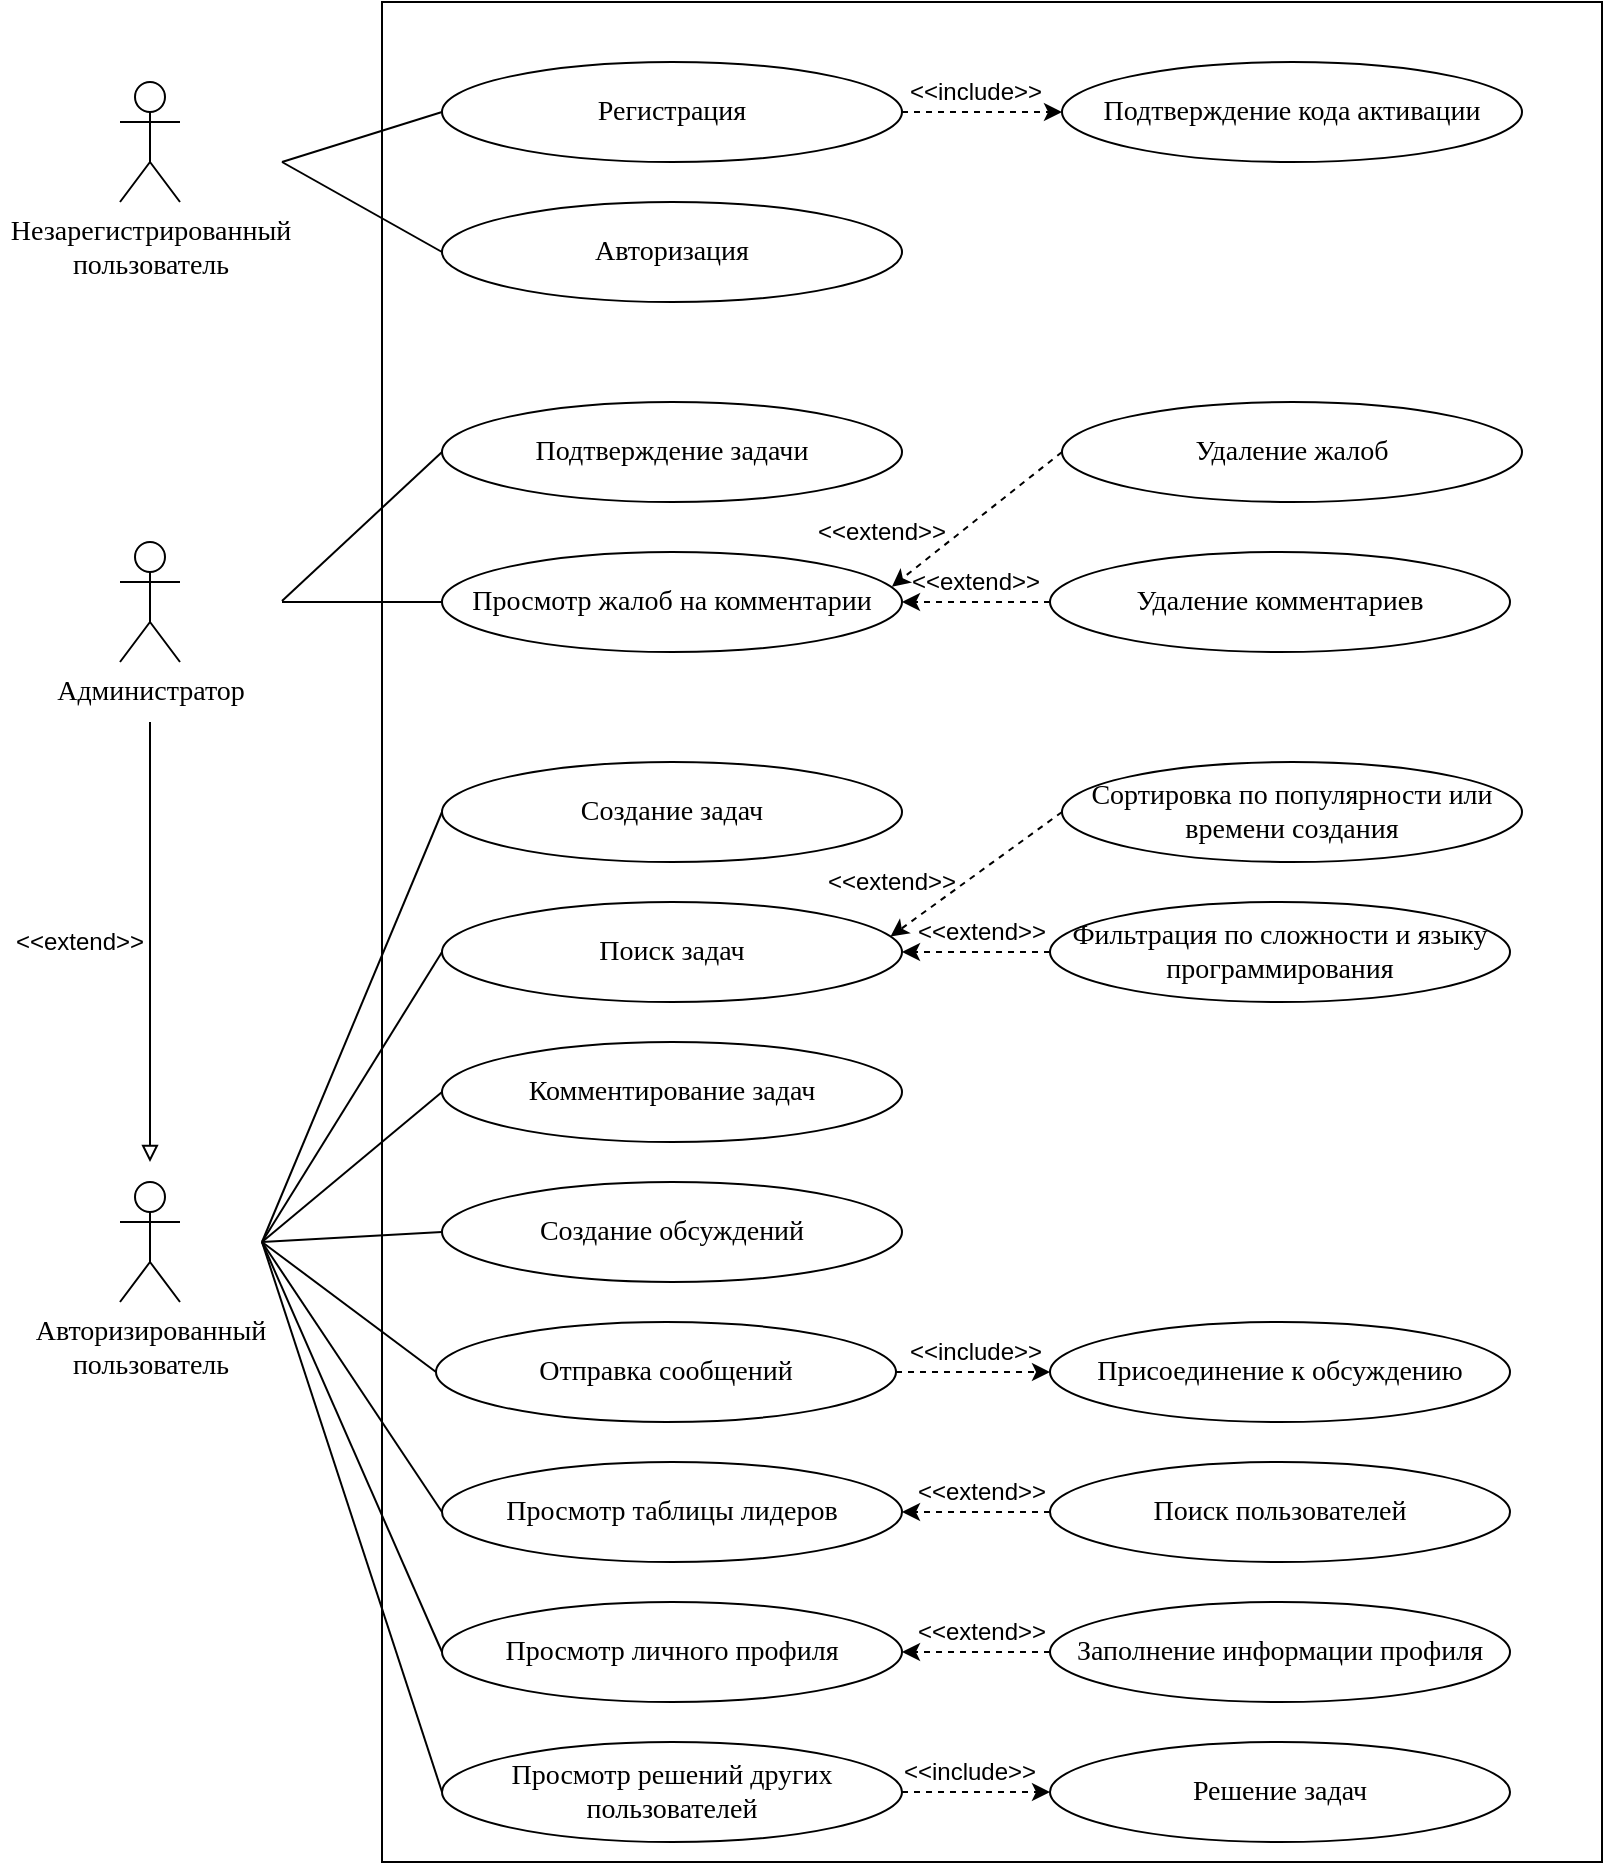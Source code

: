 <mxfile version="22.1.8" type="device">
  <diagram name="Страница 1" id="cZJAvvumR1f1iQ78-VV6">
    <mxGraphModel dx="999" dy="993" grid="0" gridSize="10" guides="1" tooltips="1" connect="1" arrows="1" fold="1" page="0" pageScale="1" pageWidth="827" pageHeight="1169" math="0" shadow="0">
      <root>
        <mxCell id="0" />
        <mxCell id="1" parent="0" />
        <mxCell id="ceJ1qJqe-UXo6vFpMRFe-4" value="" style="rounded=0;whiteSpace=wrap;html=1;" parent="1" vertex="1">
          <mxGeometry x="1380" y="80" width="610" height="930" as="geometry" />
        </mxCell>
        <mxCell id="G4qy4P3mySwCrmxL-B7K-1" style="edgeStyle=orthogonalEdgeStyle;rounded=0;orthogonalLoop=1;jettySize=auto;html=1;exitX=1;exitY=0.5;exitDx=0;exitDy=0;entryX=0;entryY=0.5;entryDx=0;entryDy=0;dashed=1;" edge="1" parent="1" source="ceJ1qJqe-UXo6vFpMRFe-3" target="acn1A1ULvDet1m9HGMsg-3">
          <mxGeometry relative="1" as="geometry" />
        </mxCell>
        <mxCell id="ceJ1qJqe-UXo6vFpMRFe-3" value="&lt;font face=&quot;Times New Roman&quot; style=&quot;font-size: 14px;&quot;&gt;Регистрация&lt;/font&gt;" style="ellipse;whiteSpace=wrap;html=1;" parent="1" vertex="1">
          <mxGeometry x="1410" y="110" width="230" height="50" as="geometry" />
        </mxCell>
        <mxCell id="ceJ1qJqe-UXo6vFpMRFe-6" value="&lt;font style=&quot;font-size: 14px;&quot; face=&quot;Times New Roman&quot;&gt;Незарегистрированный&lt;br&gt;пользователь&lt;/font&gt;" style="shape=umlActor;verticalLabelPosition=bottom;verticalAlign=top;html=1;outlineConnect=0;" parent="1" vertex="1">
          <mxGeometry x="1249" y="120" width="30" height="60" as="geometry" />
        </mxCell>
        <mxCell id="ceJ1qJqe-UXo6vFpMRFe-7" value="" style="endArrow=none;html=1;rounded=0;entryX=0;entryY=0.5;entryDx=0;entryDy=0;endFill=0;" parent="1" target="ceJ1qJqe-UXo6vFpMRFe-3" edge="1">
          <mxGeometry width="50" height="50" relative="1" as="geometry">
            <mxPoint x="1330" y="160" as="sourcePoint" />
            <mxPoint x="1070" y="220" as="targetPoint" />
          </mxGeometry>
        </mxCell>
        <mxCell id="ceJ1qJqe-UXo6vFpMRFe-8" value="&lt;font style=&quot;font-size: 14px;&quot; face=&quot;Times New Roman&quot;&gt;Авторизированный&lt;br&gt;пользователь&lt;/font&gt;" style="shape=umlActor;verticalLabelPosition=bottom;verticalAlign=top;html=1;outlineConnect=0;" parent="1" vertex="1">
          <mxGeometry x="1249" y="670" width="30" height="60" as="geometry" />
        </mxCell>
        <mxCell id="ceJ1qJqe-UXo6vFpMRFe-21" value="&lt;font face=&quot;Times New Roman&quot;&gt;&lt;span style=&quot;font-size: 14px;&quot;&gt;Администратор&lt;/span&gt;&lt;/font&gt;" style="shape=umlActor;verticalLabelPosition=bottom;verticalAlign=top;html=1;outlineConnect=0;" parent="1" vertex="1">
          <mxGeometry x="1249" y="350" width="30" height="60" as="geometry" />
        </mxCell>
        <mxCell id="ceJ1qJqe-UXo6vFpMRFe-22" value="&lt;font face=&quot;Times New Roman&quot; style=&quot;font-size: 14px;&quot;&gt;Подтверждение задачи&lt;/font&gt;" style="ellipse;whiteSpace=wrap;html=1;" parent="1" vertex="1">
          <mxGeometry x="1410" y="280" width="230" height="50" as="geometry" />
        </mxCell>
        <mxCell id="ceJ1qJqe-UXo6vFpMRFe-23" value="&lt;font face=&quot;Times New Roman&quot;&gt;&lt;span style=&quot;font-size: 14px;&quot;&gt;Просмотр жалоб на комментарии&lt;/span&gt;&lt;/font&gt;" style="ellipse;whiteSpace=wrap;html=1;" parent="1" vertex="1">
          <mxGeometry x="1410" y="355" width="230" height="50" as="geometry" />
        </mxCell>
        <mxCell id="ceJ1qJqe-UXo6vFpMRFe-25" value="" style="endArrow=none;html=1;rounded=0;entryX=0;entryY=0.5;entryDx=0;entryDy=0;endFill=0;" parent="1" target="ceJ1qJqe-UXo6vFpMRFe-22" edge="1">
          <mxGeometry width="50" height="50" relative="1" as="geometry">
            <mxPoint x="1330" y="379.5" as="sourcePoint" />
            <mxPoint x="1410" y="379.5" as="targetPoint" />
          </mxGeometry>
        </mxCell>
        <mxCell id="ceJ1qJqe-UXo6vFpMRFe-26" value="" style="endArrow=none;html=1;rounded=0;entryX=0;entryY=0.5;entryDx=0;entryDy=0;endFill=0;" parent="1" target="ceJ1qJqe-UXo6vFpMRFe-23" edge="1">
          <mxGeometry width="50" height="50" relative="1" as="geometry">
            <mxPoint x="1330" y="380" as="sourcePoint" />
            <mxPoint x="1420" y="355" as="targetPoint" />
          </mxGeometry>
        </mxCell>
        <mxCell id="F56ZDK0QEWh_bCKNuXug-1" value="&lt;font face=&quot;Times New Roman&quot;&gt;&lt;span style=&quot;font-size: 14px;&quot;&gt;Авторизация&lt;/span&gt;&lt;/font&gt;" style="ellipse;whiteSpace=wrap;html=1;" parent="1" vertex="1">
          <mxGeometry x="1410" y="180" width="230" height="50" as="geometry" />
        </mxCell>
        <mxCell id="F56ZDK0QEWh_bCKNuXug-2" value="" style="endArrow=none;html=1;rounded=0;entryX=0;entryY=0.5;entryDx=0;entryDy=0;endFill=0;" parent="1" target="F56ZDK0QEWh_bCKNuXug-1" edge="1">
          <mxGeometry width="50" height="50" relative="1" as="geometry">
            <mxPoint x="1330" y="160" as="sourcePoint" />
            <mxPoint x="1420" y="145" as="targetPoint" />
          </mxGeometry>
        </mxCell>
        <mxCell id="acn1A1ULvDet1m9HGMsg-3" value="&lt;font face=&quot;Times New Roman&quot;&gt;&lt;span style=&quot;font-size: 14px;&quot;&gt;Подтверждение кода активации&lt;/span&gt;&lt;/font&gt;" style="ellipse;whiteSpace=wrap;html=1;" parent="1" vertex="1">
          <mxGeometry x="1720" y="110" width="230" height="50" as="geometry" />
        </mxCell>
        <mxCell id="acn1A1ULvDet1m9HGMsg-5" value="&amp;lt;&amp;lt;include&amp;gt;&amp;gt;" style="text;html=1;strokeColor=none;fillColor=none;align=center;verticalAlign=middle;whiteSpace=wrap;rounded=0;" parent="1" vertex="1">
          <mxGeometry x="1637" y="110" width="80" height="30" as="geometry" />
        </mxCell>
        <mxCell id="acn1A1ULvDet1m9HGMsg-9" value="" style="endArrow=block;html=1;rounded=0;endFill=0;" parent="1" edge="1">
          <mxGeometry width="50" height="50" relative="1" as="geometry">
            <mxPoint x="1264" y="440" as="sourcePoint" />
            <mxPoint x="1264" y="660" as="targetPoint" />
          </mxGeometry>
        </mxCell>
        <mxCell id="acn1A1ULvDet1m9HGMsg-11" value="&amp;lt;&amp;lt;extend&amp;gt;&amp;gt;" style="text;html=1;strokeColor=none;fillColor=none;align=center;verticalAlign=middle;whiteSpace=wrap;rounded=0;" parent="1" vertex="1">
          <mxGeometry x="1189" y="535" width="80" height="30" as="geometry" />
        </mxCell>
        <mxCell id="G4qy4P3mySwCrmxL-B7K-6" style="edgeStyle=orthogonalEdgeStyle;rounded=0;orthogonalLoop=1;jettySize=auto;html=1;exitX=0;exitY=0.5;exitDx=0;exitDy=0;entryX=1;entryY=0.5;entryDx=0;entryDy=0;dashed=1;" edge="1" parent="1" source="acn1A1ULvDet1m9HGMsg-15" target="ceJ1qJqe-UXo6vFpMRFe-23">
          <mxGeometry relative="1" as="geometry" />
        </mxCell>
        <mxCell id="acn1A1ULvDet1m9HGMsg-15" value="&lt;font face=&quot;Times New Roman&quot; style=&quot;font-size: 14px;&quot;&gt;Удаление комментариев&lt;/font&gt;" style="ellipse;whiteSpace=wrap;html=1;" parent="1" vertex="1">
          <mxGeometry x="1714" y="355" width="230" height="50" as="geometry" />
        </mxCell>
        <mxCell id="acn1A1ULvDet1m9HGMsg-23" value="&lt;font face=&quot;Times New Roman&quot; style=&quot;font-size: 14px;&quot;&gt;Создание задач&lt;/font&gt;" style="ellipse;whiteSpace=wrap;html=1;" parent="1" vertex="1">
          <mxGeometry x="1410" y="460" width="230" height="50" as="geometry" />
        </mxCell>
        <mxCell id="acn1A1ULvDet1m9HGMsg-24" value="" style="endArrow=none;html=1;rounded=0;entryX=0;entryY=0.5;entryDx=0;entryDy=0;endFill=0;" parent="1" target="acn1A1ULvDet1m9HGMsg-23" edge="1">
          <mxGeometry width="50" height="50" relative="1" as="geometry">
            <mxPoint x="1320" y="700" as="sourcePoint" />
            <mxPoint x="1420" y="315" as="targetPoint" />
          </mxGeometry>
        </mxCell>
        <mxCell id="acn1A1ULvDet1m9HGMsg-29" value="&lt;font face=&quot;Times New Roman&quot; style=&quot;font-size: 14px;&quot;&gt;Поиск задач&lt;/font&gt;" style="ellipse;whiteSpace=wrap;html=1;" parent="1" vertex="1">
          <mxGeometry x="1410" y="530" width="230" height="50" as="geometry" />
        </mxCell>
        <mxCell id="acn1A1ULvDet1m9HGMsg-30" value="&lt;font face=&quot;Times New Roman&quot; style=&quot;font-size: 14px;&quot;&gt;Сортировка по популярности или времени создания&lt;/font&gt;" style="ellipse;whiteSpace=wrap;html=1;" parent="1" vertex="1">
          <mxGeometry x="1720" y="460" width="230" height="50" as="geometry" />
        </mxCell>
        <mxCell id="acn1A1ULvDet1m9HGMsg-35" style="edgeStyle=orthogonalEdgeStyle;rounded=0;orthogonalLoop=1;jettySize=auto;html=1;exitX=0;exitY=0.5;exitDx=0;exitDy=0;entryX=1;entryY=0.5;entryDx=0;entryDy=0;dashed=1;" parent="1" source="acn1A1ULvDet1m9HGMsg-31" target="acn1A1ULvDet1m9HGMsg-29" edge="1">
          <mxGeometry relative="1" as="geometry" />
        </mxCell>
        <mxCell id="acn1A1ULvDet1m9HGMsg-31" value="&lt;font face=&quot;Times New Roman&quot; style=&quot;font-size: 14px;&quot;&gt;Фильтрация по сложности и языку программирования&lt;/font&gt;" style="ellipse;whiteSpace=wrap;html=1;" parent="1" vertex="1">
          <mxGeometry x="1714" y="530" width="230" height="50" as="geometry" />
        </mxCell>
        <mxCell id="acn1A1ULvDet1m9HGMsg-32" value="" style="endArrow=classic;html=1;rounded=0;exitX=0;exitY=0.5;exitDx=0;exitDy=0;entryX=0.975;entryY=0.346;entryDx=0;entryDy=0;entryPerimeter=0;dashed=1;" parent="1" source="acn1A1ULvDet1m9HGMsg-30" target="acn1A1ULvDet1m9HGMsg-29" edge="1">
          <mxGeometry width="50" height="50" relative="1" as="geometry">
            <mxPoint x="1410" y="540" as="sourcePoint" />
            <mxPoint x="1635" y="552" as="targetPoint" />
          </mxGeometry>
        </mxCell>
        <mxCell id="acn1A1ULvDet1m9HGMsg-33" value="&amp;lt;&amp;lt;extend&amp;gt;&amp;gt;" style="text;html=1;strokeColor=none;fillColor=none;align=center;verticalAlign=middle;whiteSpace=wrap;rounded=0;" parent="1" vertex="1">
          <mxGeometry x="1595" y="505" width="80" height="30" as="geometry" />
        </mxCell>
        <mxCell id="acn1A1ULvDet1m9HGMsg-34" value="&amp;lt;&amp;lt;extend&amp;gt;&amp;gt;" style="text;html=1;strokeColor=none;fillColor=none;align=center;verticalAlign=middle;whiteSpace=wrap;rounded=0;dashed=1;" parent="1" vertex="1">
          <mxGeometry x="1640" y="530" width="80" height="30" as="geometry" />
        </mxCell>
        <mxCell id="acn1A1ULvDet1m9HGMsg-36" value="&lt;font face=&quot;Times New Roman&quot; style=&quot;font-size: 14px;&quot;&gt;Комментирование задач&lt;/font&gt;" style="ellipse;whiteSpace=wrap;html=1;" parent="1" vertex="1">
          <mxGeometry x="1410" y="600" width="230" height="50" as="geometry" />
        </mxCell>
        <mxCell id="acn1A1ULvDet1m9HGMsg-37" value="&lt;font face=&quot;Times New Roman&quot; style=&quot;font-size: 14px;&quot;&gt;Создание обсуждений&lt;/font&gt;" style="ellipse;whiteSpace=wrap;html=1;" parent="1" vertex="1">
          <mxGeometry x="1410" y="670" width="230" height="50" as="geometry" />
        </mxCell>
        <mxCell id="acn1A1ULvDet1m9HGMsg-43" value="&lt;font face=&quot;Times New Roman&quot;&gt;&lt;span style=&quot;font-size: 14px;&quot;&gt;Присоединение к обсуждению&lt;/span&gt;&lt;/font&gt;" style="ellipse;whiteSpace=wrap;html=1;" parent="1" vertex="1">
          <mxGeometry x="1714" y="740" width="230" height="50" as="geometry" />
        </mxCell>
        <mxCell id="acn1A1ULvDet1m9HGMsg-44" style="edgeStyle=orthogonalEdgeStyle;rounded=0;orthogonalLoop=1;jettySize=auto;html=1;exitX=1;exitY=0.5;exitDx=0;exitDy=0;entryX=0;entryY=0.5;entryDx=0;entryDy=0;dashed=1;" parent="1" edge="1" source="G4qy4P3mySwCrmxL-B7K-9">
          <mxGeometry relative="1" as="geometry">
            <mxPoint x="1640" y="765" as="sourcePoint" />
            <mxPoint x="1714" y="765" as="targetPoint" />
          </mxGeometry>
        </mxCell>
        <mxCell id="acn1A1ULvDet1m9HGMsg-46" value="&amp;lt;&amp;lt;include&amp;gt;&amp;gt;" style="text;html=1;strokeColor=none;fillColor=none;align=center;verticalAlign=middle;whiteSpace=wrap;rounded=0;" parent="1" vertex="1">
          <mxGeometry x="1640" y="740" width="74" height="30" as="geometry" />
        </mxCell>
        <mxCell id="acn1A1ULvDet1m9HGMsg-47" value="&lt;font face=&quot;Times New Roman&quot; style=&quot;font-size: 14px;&quot;&gt;Просмотр таблицы лидеров&lt;/font&gt;" style="ellipse;whiteSpace=wrap;html=1;" parent="1" vertex="1">
          <mxGeometry x="1410" y="810" width="230" height="50" as="geometry" />
        </mxCell>
        <mxCell id="acn1A1ULvDet1m9HGMsg-48" value="&lt;font face=&quot;Times New Roman&quot;&gt;&lt;span style=&quot;font-size: 14px;&quot;&gt;Просмотр личного профиля&lt;/span&gt;&lt;/font&gt;" style="ellipse;whiteSpace=wrap;html=1;" parent="1" vertex="1">
          <mxGeometry x="1410" y="880" width="230" height="50" as="geometry" />
        </mxCell>
        <mxCell id="G4qy4P3mySwCrmxL-B7K-13" style="edgeStyle=orthogonalEdgeStyle;rounded=0;orthogonalLoop=1;jettySize=auto;html=1;exitX=1;exitY=0.5;exitDx=0;exitDy=0;entryX=0;entryY=0.5;entryDx=0;entryDy=0;dashed=1;" edge="1" parent="1" source="acn1A1ULvDet1m9HGMsg-51" target="G4qy4P3mySwCrmxL-B7K-12">
          <mxGeometry relative="1" as="geometry" />
        </mxCell>
        <mxCell id="acn1A1ULvDet1m9HGMsg-51" value="&lt;font face=&quot;Times New Roman&quot;&gt;&lt;span style=&quot;font-size: 14px;&quot;&gt;Просмотр решений других пользователей&lt;/span&gt;&lt;/font&gt;" style="ellipse;whiteSpace=wrap;html=1;" parent="1" vertex="1">
          <mxGeometry x="1410" y="950" width="230" height="50" as="geometry" />
        </mxCell>
        <mxCell id="acn1A1ULvDet1m9HGMsg-53" value="" style="endArrow=none;html=1;rounded=0;entryX=0;entryY=0.5;entryDx=0;entryDy=0;endFill=0;" parent="1" target="acn1A1ULvDet1m9HGMsg-29" edge="1">
          <mxGeometry width="50" height="50" relative="1" as="geometry">
            <mxPoint x="1320" y="700" as="sourcePoint" />
            <mxPoint x="1420" y="495" as="targetPoint" />
          </mxGeometry>
        </mxCell>
        <mxCell id="acn1A1ULvDet1m9HGMsg-54" value="" style="endArrow=none;html=1;rounded=0;entryX=0;entryY=0.5;entryDx=0;entryDy=0;endFill=0;" parent="1" target="acn1A1ULvDet1m9HGMsg-36" edge="1">
          <mxGeometry width="50" height="50" relative="1" as="geometry">
            <mxPoint x="1320" y="700" as="sourcePoint" />
            <mxPoint x="1420" y="565" as="targetPoint" />
          </mxGeometry>
        </mxCell>
        <mxCell id="acn1A1ULvDet1m9HGMsg-55" value="" style="endArrow=none;html=1;rounded=0;entryX=0;entryY=0.5;entryDx=0;entryDy=0;endFill=0;" parent="1" target="acn1A1ULvDet1m9HGMsg-37" edge="1">
          <mxGeometry width="50" height="50" relative="1" as="geometry">
            <mxPoint x="1320" y="700" as="sourcePoint" />
            <mxPoint x="1420" y="635" as="targetPoint" />
          </mxGeometry>
        </mxCell>
        <mxCell id="acn1A1ULvDet1m9HGMsg-56" value="" style="endArrow=none;html=1;rounded=0;endFill=0;entryX=0;entryY=0.5;entryDx=0;entryDy=0;" parent="1" target="G4qy4P3mySwCrmxL-B7K-9" edge="1">
          <mxGeometry width="50" height="50" relative="1" as="geometry">
            <mxPoint x="1320" y="700" as="sourcePoint" />
            <mxPoint x="1310" y="840" as="targetPoint" />
          </mxGeometry>
        </mxCell>
        <mxCell id="acn1A1ULvDet1m9HGMsg-57" value="" style="endArrow=none;html=1;rounded=0;entryX=0;entryY=0.5;entryDx=0;entryDy=0;endFill=0;" parent="1" target="acn1A1ULvDet1m9HGMsg-47" edge="1">
          <mxGeometry width="50" height="50" relative="1" as="geometry">
            <mxPoint x="1320" y="700" as="sourcePoint" />
            <mxPoint x="1420" y="775" as="targetPoint" />
          </mxGeometry>
        </mxCell>
        <mxCell id="acn1A1ULvDet1m9HGMsg-60" value="" style="endArrow=none;html=1;rounded=0;entryX=0;entryY=0.5;entryDx=0;entryDy=0;endFill=0;" parent="1" edge="1">
          <mxGeometry width="50" height="50" relative="1" as="geometry">
            <mxPoint x="1320" y="700" as="sourcePoint" />
            <mxPoint x="1410.0" y="975" as="targetPoint" />
          </mxGeometry>
        </mxCell>
        <mxCell id="G4qy4P3mySwCrmxL-B7K-11" style="edgeStyle=orthogonalEdgeStyle;rounded=0;orthogonalLoop=1;jettySize=auto;html=1;exitX=0;exitY=0.5;exitDx=0;exitDy=0;entryX=1;entryY=0.5;entryDx=0;entryDy=0;dashed=1;" edge="1" parent="1" source="v3Au81_BQSiFg8u2YEHn-1" target="acn1A1ULvDet1m9HGMsg-47">
          <mxGeometry relative="1" as="geometry" />
        </mxCell>
        <mxCell id="v3Au81_BQSiFg8u2YEHn-1" value="&lt;font face=&quot;Times New Roman&quot;&gt;&lt;span style=&quot;font-size: 14px;&quot;&gt;Поиск пользователей&lt;/span&gt;&lt;/font&gt;" style="ellipse;whiteSpace=wrap;html=1;" parent="1" vertex="1">
          <mxGeometry x="1714" y="810" width="230" height="50" as="geometry" />
        </mxCell>
        <mxCell id="v3Au81_BQSiFg8u2YEHn-8" style="edgeStyle=orthogonalEdgeStyle;rounded=0;orthogonalLoop=1;jettySize=auto;html=1;exitX=0;exitY=0.5;exitDx=0;exitDy=0;entryX=1;entryY=0.5;entryDx=0;entryDy=0;dashed=1;" parent="1" source="v3Au81_BQSiFg8u2YEHn-6" target="acn1A1ULvDet1m9HGMsg-48" edge="1">
          <mxGeometry relative="1" as="geometry" />
        </mxCell>
        <mxCell id="v3Au81_BQSiFg8u2YEHn-6" value="&lt;font face=&quot;Times New Roman&quot; style=&quot;font-size: 14px;&quot;&gt;Заполнение информации профиля&lt;/font&gt;" style="ellipse;whiteSpace=wrap;html=1;" parent="1" vertex="1">
          <mxGeometry x="1714" y="880" width="230" height="50" as="geometry" />
        </mxCell>
        <mxCell id="v3Au81_BQSiFg8u2YEHn-9" value="&amp;lt;&amp;lt;extend&amp;gt;&amp;gt;" style="text;html=1;strokeColor=none;fillColor=none;align=center;verticalAlign=middle;whiteSpace=wrap;rounded=0;" parent="1" vertex="1">
          <mxGeometry x="1640" y="880" width="80" height="30" as="geometry" />
        </mxCell>
        <mxCell id="G4qy4P3mySwCrmxL-B7K-2" value="&lt;font face=&quot;Times New Roman&quot;&gt;&lt;span style=&quot;font-size: 14px;&quot;&gt;Удаление жалоб&lt;/span&gt;&lt;/font&gt;" style="ellipse;whiteSpace=wrap;html=1;" vertex="1" parent="1">
          <mxGeometry x="1720" y="280" width="230" height="50" as="geometry" />
        </mxCell>
        <mxCell id="G4qy4P3mySwCrmxL-B7K-3" value="" style="endArrow=none;html=1;rounded=0;entryX=0;entryY=0.5;entryDx=0;entryDy=0;endFill=0;" edge="1" parent="1" target="acn1A1ULvDet1m9HGMsg-48">
          <mxGeometry width="50" height="50" relative="1" as="geometry">
            <mxPoint x="1320" y="700" as="sourcePoint" />
            <mxPoint x="1420" y="985" as="targetPoint" />
          </mxGeometry>
        </mxCell>
        <mxCell id="G4qy4P3mySwCrmxL-B7K-5" value="" style="endArrow=classic;html=1;rounded=0;exitX=0;exitY=0.5;exitDx=0;exitDy=0;entryX=0.978;entryY=0.347;entryDx=0;entryDy=0;entryPerimeter=0;dashed=1;" edge="1" parent="1" source="G4qy4P3mySwCrmxL-B7K-2" target="ceJ1qJqe-UXo6vFpMRFe-23">
          <mxGeometry width="50" height="50" relative="1" as="geometry">
            <mxPoint x="1726" y="320" as="sourcePoint" />
            <mxPoint x="1640" y="380" as="targetPoint" />
          </mxGeometry>
        </mxCell>
        <mxCell id="G4qy4P3mySwCrmxL-B7K-7" value="&amp;lt;&amp;lt;extend&amp;gt;&amp;gt;" style="text;html=1;strokeColor=none;fillColor=none;align=center;verticalAlign=middle;whiteSpace=wrap;rounded=0;" vertex="1" parent="1">
          <mxGeometry x="1590" y="330" width="80" height="30" as="geometry" />
        </mxCell>
        <mxCell id="G4qy4P3mySwCrmxL-B7K-8" value="&amp;lt;&amp;lt;extend&amp;gt;&amp;gt;" style="text;html=1;strokeColor=none;fillColor=none;align=center;verticalAlign=middle;whiteSpace=wrap;rounded=0;" vertex="1" parent="1">
          <mxGeometry x="1637" y="355" width="80" height="30" as="geometry" />
        </mxCell>
        <mxCell id="G4qy4P3mySwCrmxL-B7K-9" value="&lt;font face=&quot;Times New Roman&quot;&gt;&lt;span style=&quot;font-size: 14px;&quot;&gt;Отправка сообщений&lt;/span&gt;&lt;/font&gt;" style="ellipse;whiteSpace=wrap;html=1;" vertex="1" parent="1">
          <mxGeometry x="1407" y="740" width="230" height="50" as="geometry" />
        </mxCell>
        <mxCell id="G4qy4P3mySwCrmxL-B7K-10" value="&amp;lt;&amp;lt;extend&amp;gt;&amp;gt;" style="text;html=1;strokeColor=none;fillColor=none;align=center;verticalAlign=middle;whiteSpace=wrap;rounded=0;" vertex="1" parent="1">
          <mxGeometry x="1640" y="810" width="80" height="30" as="geometry" />
        </mxCell>
        <mxCell id="G4qy4P3mySwCrmxL-B7K-12" value="&lt;font face=&quot;Times New Roman&quot;&gt;&lt;span style=&quot;font-size: 14px;&quot;&gt;Решение задач&lt;/span&gt;&lt;/font&gt;" style="ellipse;whiteSpace=wrap;html=1;" vertex="1" parent="1">
          <mxGeometry x="1714" y="950" width="230" height="50" as="geometry" />
        </mxCell>
        <mxCell id="G4qy4P3mySwCrmxL-B7K-14" value="&amp;lt;&amp;lt;include&amp;gt;&amp;gt;" style="text;html=1;strokeColor=none;fillColor=none;align=center;verticalAlign=middle;whiteSpace=wrap;rounded=0;" vertex="1" parent="1">
          <mxGeometry x="1637" y="950" width="74" height="30" as="geometry" />
        </mxCell>
      </root>
    </mxGraphModel>
  </diagram>
</mxfile>
